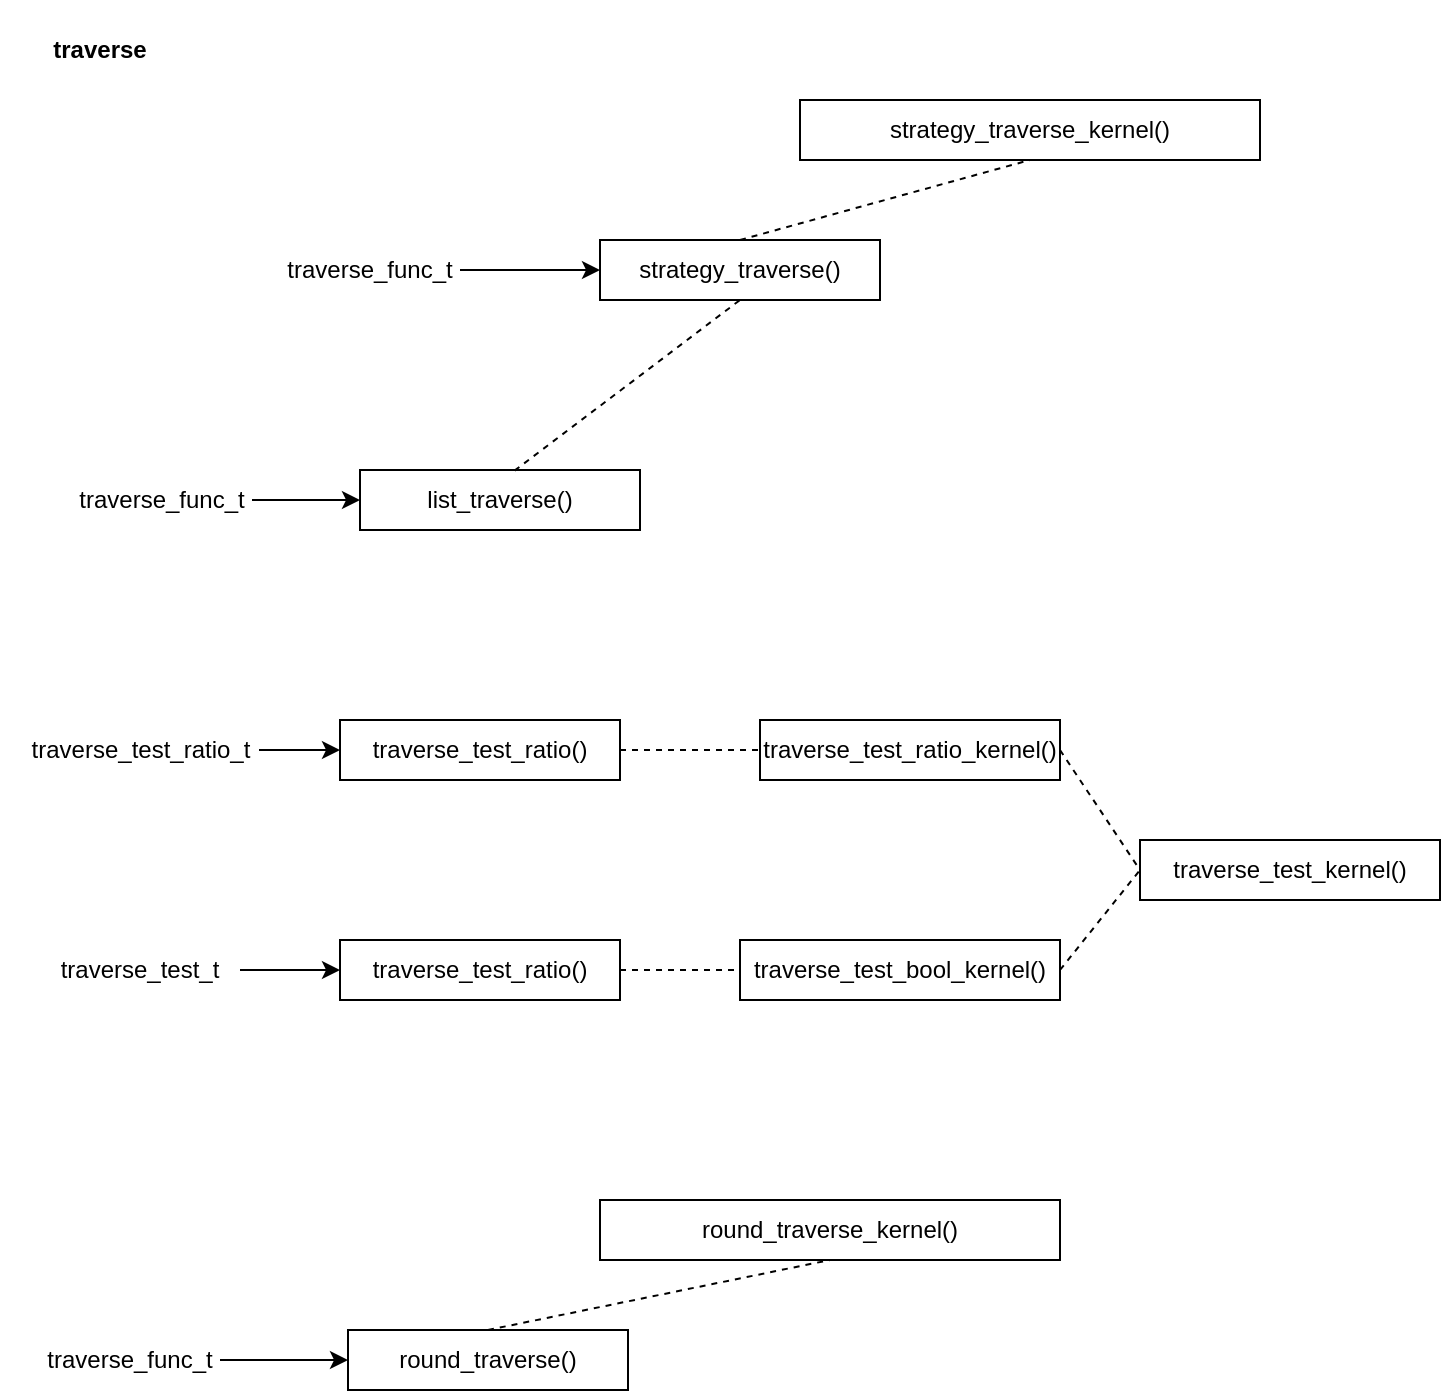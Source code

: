 <mxfile version="13.1.14" type="github" pages="5">
  <diagram id="VWjbHAvk82t74OLdqyVX" name="traverse">
    <mxGraphModel dx="1422" dy="806" grid="1" gridSize="10" guides="1" tooltips="1" connect="1" arrows="1" fold="1" page="1" pageScale="1" pageWidth="827" pageHeight="1169" math="0" shadow="0">
      <root>
        <mxCell id="0" />
        <mxCell id="1" parent="0" />
        <mxCell id="FS7d5kPWWU2juKKya9Ju-1" value="&lt;b&gt;traverse&lt;/b&gt;" style="text;html=1;strokeColor=none;fillColor=none;align=center;verticalAlign=middle;whiteSpace=wrap;rounded=0;" parent="1" vertex="1">
          <mxGeometry x="20" y="20" width="100" height="50" as="geometry" />
        </mxCell>
        <mxCell id="FS7d5kPWWU2juKKya9Ju-12" value="traverse_func_t" style="text;html=1;strokeColor=none;fillColor=none;align=center;verticalAlign=middle;whiteSpace=wrap;rounded=0;" parent="1" vertex="1">
          <mxGeometry x="160" y="145" width="90" height="20" as="geometry" />
        </mxCell>
        <mxCell id="FS7d5kPWWU2juKKya9Ju-15" value="strategy_traverse_kernel()" style="rounded=0;whiteSpace=wrap;html=1;" parent="1" vertex="1">
          <mxGeometry x="420" y="70" width="230" height="30" as="geometry" />
        </mxCell>
        <mxCell id="FS7d5kPWWU2juKKya9Ju-16" value="strategy_traverse()" style="rounded=0;whiteSpace=wrap;html=1;" parent="1" vertex="1">
          <mxGeometry x="320" y="140" width="140" height="30" as="geometry" />
        </mxCell>
        <mxCell id="FS7d5kPWWU2juKKya9Ju-17" value="list_traverse()" style="rounded=0;whiteSpace=wrap;html=1;" parent="1" vertex="1">
          <mxGeometry x="200" y="255" width="140" height="30" as="geometry" />
        </mxCell>
        <mxCell id="FS7d5kPWWU2juKKya9Ju-19" value="" style="endArrow=classic;html=1;exitX=1;exitY=0.5;exitDx=0;exitDy=0;entryX=0;entryY=0.5;entryDx=0;entryDy=0;" parent="1" source="FS7d5kPWWU2juKKya9Ju-12" target="FS7d5kPWWU2juKKya9Ju-16" edge="1">
          <mxGeometry width="50" height="50" relative="1" as="geometry">
            <mxPoint x="-34" y="210" as="sourcePoint" />
            <mxPoint x="16" y="160" as="targetPoint" />
          </mxGeometry>
        </mxCell>
        <mxCell id="FS7d5kPWWU2juKKya9Ju-20" value="traverse_func_t" style="text;html=1;strokeColor=none;fillColor=none;align=center;verticalAlign=middle;whiteSpace=wrap;rounded=0;" parent="1" vertex="1">
          <mxGeometry x="56" y="260" width="90" height="20" as="geometry" />
        </mxCell>
        <mxCell id="FS7d5kPWWU2juKKya9Ju-21" value="" style="endArrow=classic;html=1;exitX=1;exitY=0.5;exitDx=0;exitDy=0;entryX=0;entryY=0.5;entryDx=0;entryDy=0;" parent="1" source="FS7d5kPWWU2juKKya9Ju-20" target="FS7d5kPWWU2juKKya9Ju-17" edge="1">
          <mxGeometry width="50" height="50" relative="1" as="geometry">
            <mxPoint x="186" y="130" as="sourcePoint" />
            <mxPoint x="236" y="80" as="targetPoint" />
          </mxGeometry>
        </mxCell>
        <mxCell id="FS7d5kPWWU2juKKya9Ju-22" value="round_traverse_kernel()" style="rounded=0;whiteSpace=wrap;html=1;" parent="1" vertex="1">
          <mxGeometry x="320" y="620" width="230" height="30" as="geometry" />
        </mxCell>
        <mxCell id="FS7d5kPWWU2juKKya9Ju-23" value="round_traverse()" style="rounded=0;whiteSpace=wrap;html=1;" parent="1" vertex="1">
          <mxGeometry x="194" y="685" width="140" height="30" as="geometry" />
        </mxCell>
        <mxCell id="FS7d5kPWWU2juKKya9Ju-26" value="traverse_func_t" style="text;html=1;strokeColor=none;fillColor=none;align=center;verticalAlign=middle;whiteSpace=wrap;rounded=0;" parent="1" vertex="1">
          <mxGeometry x="40" y="690" width="90" height="20" as="geometry" />
        </mxCell>
        <mxCell id="FS7d5kPWWU2juKKya9Ju-27" value="" style="endArrow=classic;html=1;exitX=1;exitY=0.5;exitDx=0;exitDy=0;entryX=0;entryY=0.5;entryDx=0;entryDy=0;" parent="1" source="FS7d5kPWWU2juKKya9Ju-26" target="FS7d5kPWWU2juKKya9Ju-23" edge="1">
          <mxGeometry width="50" height="50" relative="1" as="geometry">
            <mxPoint x="90" y="745" as="sourcePoint" />
            <mxPoint x="140" y="695" as="targetPoint" />
          </mxGeometry>
        </mxCell>
        <mxCell id="FS7d5kPWWU2juKKya9Ju-30" value="traverse_test_kernel()" style="rounded=0;whiteSpace=wrap;html=1;" parent="1" vertex="1">
          <mxGeometry x="590" y="440" width="150" height="30" as="geometry" />
        </mxCell>
        <mxCell id="FS7d5kPWWU2juKKya9Ju-31" value="traverse_test_ratio_kernel()" style="rounded=0;whiteSpace=wrap;html=1;" parent="1" vertex="1">
          <mxGeometry x="400" y="380" width="150" height="30" as="geometry" />
        </mxCell>
        <mxCell id="FS7d5kPWWU2juKKya9Ju-32" value="traverse_test_bool_kernel()" style="rounded=0;whiteSpace=wrap;html=1;" parent="1" vertex="1">
          <mxGeometry x="390" y="490" width="160" height="30" as="geometry" />
        </mxCell>
        <mxCell id="Zo7FFSdm4HVWrEs2qOny-2" value="" style="endArrow=none;dashed=1;html=1;exitX=0.552;exitY=0.01;exitDx=0;exitDy=0;exitPerimeter=0;entryX=0.5;entryY=1;entryDx=0;entryDy=0;" parent="1" source="FS7d5kPWWU2juKKya9Ju-17" target="FS7d5kPWWU2juKKya9Ju-16" edge="1">
          <mxGeometry width="50" height="50" relative="1" as="geometry">
            <mxPoint x="330" y="250" as="sourcePoint" />
            <mxPoint x="380" y="200" as="targetPoint" />
          </mxGeometry>
        </mxCell>
        <mxCell id="Zo7FFSdm4HVWrEs2qOny-3" value="" style="endArrow=none;dashed=1;html=1;exitX=0.5;exitY=0;exitDx=0;exitDy=0;entryX=0.5;entryY=1;entryDx=0;entryDy=0;" parent="1" source="FS7d5kPWWU2juKKya9Ju-16" target="FS7d5kPWWU2juKKya9Ju-15" edge="1">
          <mxGeometry width="50" height="50" relative="1" as="geometry">
            <mxPoint x="390" y="90" as="sourcePoint" />
            <mxPoint x="440" y="40" as="targetPoint" />
          </mxGeometry>
        </mxCell>
        <mxCell id="Zo7FFSdm4HVWrEs2qOny-4" value="" style="endArrow=none;dashed=1;html=1;exitX=0.5;exitY=0;exitDx=0;exitDy=0;entryX=0.5;entryY=1;entryDx=0;entryDy=0;" parent="1" source="FS7d5kPWWU2juKKya9Ju-23" target="FS7d5kPWWU2juKKya9Ju-22" edge="1">
          <mxGeometry width="50" height="50" relative="1" as="geometry">
            <mxPoint x="60" y="575" as="sourcePoint" />
            <mxPoint x="110" y="525" as="targetPoint" />
          </mxGeometry>
        </mxCell>
        <mxCell id="Zo7FFSdm4HVWrEs2qOny-5" value="" style="endArrow=none;dashed=1;html=1;exitX=1;exitY=0.5;exitDx=0;exitDy=0;entryX=0;entryY=0.5;entryDx=0;entryDy=0;" parent="1" source="FS7d5kPWWU2juKKya9Ju-31" target="FS7d5kPWWU2juKKya9Ju-30" edge="1">
          <mxGeometry width="50" height="50" relative="1" as="geometry">
            <mxPoint x="590" y="430" as="sourcePoint" />
            <mxPoint x="640" y="380" as="targetPoint" />
          </mxGeometry>
        </mxCell>
        <mxCell id="Zo7FFSdm4HVWrEs2qOny-6" value="" style="endArrow=none;dashed=1;html=1;exitX=1;exitY=0.5;exitDx=0;exitDy=0;entryX=0;entryY=0.5;entryDx=0;entryDy=0;" parent="1" source="FS7d5kPWWU2juKKya9Ju-32" target="FS7d5kPWWU2juKKya9Ju-30" edge="1">
          <mxGeometry width="50" height="50" relative="1" as="geometry">
            <mxPoint x="620" y="480" as="sourcePoint" />
            <mxPoint x="670" y="430" as="targetPoint" />
          </mxGeometry>
        </mxCell>
        <mxCell id="Zo7FFSdm4HVWrEs2qOny-7" value="traverse_test_ratio()" style="rounded=0;whiteSpace=wrap;html=1;" parent="1" vertex="1">
          <mxGeometry x="190" y="380" width="140" height="30" as="geometry" />
        </mxCell>
        <mxCell id="Zo7FFSdm4HVWrEs2qOny-8" value="" style="endArrow=none;dashed=1;html=1;exitX=1;exitY=0.5;exitDx=0;exitDy=0;entryX=0;entryY=0.5;entryDx=0;entryDy=0;strokeColor=#000000;shadow=0;" parent="1" source="Zo7FFSdm4HVWrEs2qOny-7" target="FS7d5kPWWU2juKKya9Ju-31" edge="1">
          <mxGeometry width="50" height="50" relative="1" as="geometry">
            <mxPoint x="270" y="420" as="sourcePoint" />
            <mxPoint x="320" y="370" as="targetPoint" />
          </mxGeometry>
        </mxCell>
        <mxCell id="Zo7FFSdm4HVWrEs2qOny-11" style="edgeStyle=orthogonalEdgeStyle;rounded=0;orthogonalLoop=1;jettySize=auto;html=1;entryX=0;entryY=0.5;entryDx=0;entryDy=0;shadow=0;strokeColor=#000000;" parent="1" source="Zo7FFSdm4HVWrEs2qOny-10" target="Zo7FFSdm4HVWrEs2qOny-7" edge="1">
          <mxGeometry relative="1" as="geometry" />
        </mxCell>
        <mxCell id="Zo7FFSdm4HVWrEs2qOny-10" value="traverse_test_ratio_t" style="text;html=1;strokeColor=none;fillColor=none;align=center;verticalAlign=middle;whiteSpace=wrap;rounded=0;" parent="1" vertex="1">
          <mxGeometry x="30.5" y="385" width="119" height="20" as="geometry" />
        </mxCell>
        <mxCell id="Zo7FFSdm4HVWrEs2qOny-12" value="traverse_test_ratio()" style="rounded=0;whiteSpace=wrap;html=1;" parent="1" vertex="1">
          <mxGeometry x="190" y="490" width="140" height="30" as="geometry" />
        </mxCell>
        <mxCell id="Zo7FFSdm4HVWrEs2qOny-13" value="" style="endArrow=none;dashed=1;html=1;shadow=0;strokeColor=#000000;exitX=1;exitY=0.5;exitDx=0;exitDy=0;entryX=0;entryY=0.5;entryDx=0;entryDy=0;" parent="1" source="Zo7FFSdm4HVWrEs2qOny-12" target="FS7d5kPWWU2juKKya9Ju-32" edge="1">
          <mxGeometry width="50" height="50" relative="1" as="geometry">
            <mxPoint x="590" y="440" as="sourcePoint" />
            <mxPoint x="640" y="390" as="targetPoint" />
          </mxGeometry>
        </mxCell>
        <mxCell id="Zo7FFSdm4HVWrEs2qOny-15" style="edgeStyle=orthogonalEdgeStyle;rounded=0;orthogonalLoop=1;jettySize=auto;html=1;entryX=0;entryY=0.5;entryDx=0;entryDy=0;shadow=0;strokeColor=#000000;" parent="1" source="Zo7FFSdm4HVWrEs2qOny-14" target="Zo7FFSdm4HVWrEs2qOny-12" edge="1">
          <mxGeometry relative="1" as="geometry" />
        </mxCell>
        <mxCell id="Zo7FFSdm4HVWrEs2qOny-14" value="traverse_test_t" style="text;html=1;strokeColor=none;fillColor=none;align=center;verticalAlign=middle;whiteSpace=wrap;rounded=0;" parent="1" vertex="1">
          <mxGeometry x="40" y="495" width="100" height="20" as="geometry" />
        </mxCell>
        <mxCell id="KklqSmc4hQ2V-FC92QJq-1" value="strategy_traverse_kernel()" style="rounded=0;whiteSpace=wrap;html=1;" parent="1" vertex="1">
          <mxGeometry x="420" y="70" width="230" height="30" as="geometry" />
        </mxCell>
        <mxCell id="KklqSmc4hQ2V-FC92QJq-2" value="traverse_test_kernel()" style="rounded=0;whiteSpace=wrap;html=1;" parent="1" vertex="1">
          <mxGeometry x="590" y="440" width="150" height="30" as="geometry" />
        </mxCell>
      </root>
    </mxGraphModel>
  </diagram>
  <diagram id="T-bNVxMkUz2WCmqJFzeI" name="search">
    
    <mxGraphModel dx="1422" dy="806" grid="1" gridSize="10" guides="1" tooltips="1" connect="1" arrows="1" fold="1" page="1" pageScale="1" pageWidth="827" pageHeight="1169" math="0" shadow="0">
      
      <root>
        
        <mxCell id="Tn1WGEwWElnVea5_7VDU-0" />
        
        <mxCell id="Tn1WGEwWElnVea5_7VDU-1" parent="Tn1WGEwWElnVea5_7VDU-0" />
        
        <mxCell id="8xxtN-OxpfmECVtC8IhC-0" value="split_random_set()" style="rounded=0;whiteSpace=wrap;html=1;" parent="Tn1WGEwWElnVea5_7VDU-1" vertex="1">
          
          <mxGeometry x="646" y="355" width="120" height="40" as="geometry" />
          
        </mxCell>
        
        <mxCell id="8xxtN-OxpfmECVtC8IhC-1" value="targeted_evict_random_pick()" style="rounded=0;whiteSpace=wrap;html=1;" parent="Tn1WGEwWElnVea5_7VDU-1" vertex="1">
          
          <mxGeometry x="416" y="395" width="186" height="40" as="geometry" />
          
        </mxCell>
        
        <mxCell id="8xxtN-OxpfmECVtC8IhC-2" value="targeted_trim_divide()" style="rounded=0;whiteSpace=wrap;html=1;" parent="Tn1WGEwWElnVea5_7VDU-1" vertex="1">
          
          <mxGeometry x="91.5" y="155" width="149" height="40" as="geometry" />
          
        </mxCell>
        
        <mxCell id="8xxtN-OxpfmECVtC8IhC-3" value="targeted_trim_divide_random()" style="rounded=0;whiteSpace=wrap;html=1;" parent="Tn1WGEwWElnVea5_7VDU-1" vertex="1">
          
          <mxGeometry x="80" y="285" width="186" height="40" as="geometry" />
          
        </mxCell>
        
        <mxCell id="8xxtN-OxpfmECVtC8IhC-4" value="targeted_trim_original()" style="rounded=0;whiteSpace=wrap;html=1;" parent="Tn1WGEwWElnVea5_7VDU-1" vertex="1">
          
          <mxGeometry x="346" y="210" width="149" height="40" as="geometry" />
          
        </mxCell>
        
        <mxCell id="8xxtN-OxpfmECVtC8IhC-6" value="" style="endArrow=none;dashed=1;html=1;exitX=1;exitY=0.5;exitDx=0;exitDy=0;entryX=0;entryY=0.5;entryDx=0;entryDy=0;" parent="Tn1WGEwWElnVea5_7VDU-1" source="8xxtN-OxpfmECVtC8IhC-1" target="8xxtN-OxpfmECVtC8IhC-0" edge="1">
          
          <mxGeometry width="50" height="50" relative="1" as="geometry">
            
            <mxPoint x="510" y="495" as="sourcePoint" />
            
            <mxPoint x="560" y="445" as="targetPoint" />
            
          </mxGeometry>
          
        </mxCell>
        
        <mxCell id="8xxtN-OxpfmECVtC8IhC-7" value="loop_gurad()" style="rounded=0;whiteSpace=wrap;html=1;fillColor=#f5f5f5;strokeColor=#666666;gradientColor=#b3b3b3;" parent="Tn1WGEwWElnVea5_7VDU-1" vertex="1">
          
          <mxGeometry x="435" y="100" width="120" height="40" as="geometry" />
          
        </mxCell>
        
        <mxCell id="8xxtN-OxpfmECVtC8IhC-10" value="" style="endArrow=none;dashed=1;html=1;exitX=1;exitY=0.5;exitDx=0;exitDy=0;entryX=0;entryY=0.5;entryDx=0;entryDy=0;" parent="Tn1WGEwWElnVea5_7VDU-1" source="8xxtN-OxpfmECVtC8IhC-2" target="8xxtN-OxpfmECVtC8IhC-4" edge="1">
          
          <mxGeometry width="50" height="50" relative="1" as="geometry">
            
            <mxPoint x="340" y="125" as="sourcePoint" />
            
            <mxPoint x="390" y="75" as="targetPoint" />
            
          </mxGeometry>
          
        </mxCell>
        
        <mxCell id="8xxtN-OxpfmECVtC8IhC-11" value="" style="endArrow=none;dashed=1;html=1;exitX=0.75;exitY=0;exitDx=0;exitDy=0;entryX=0.5;entryY=1;entryDx=0;entryDy=0;" parent="Tn1WGEwWElnVea5_7VDU-1" source="8xxtN-OxpfmECVtC8IhC-4" target="8xxtN-OxpfmECVtC8IhC-7" edge="1">
          
          <mxGeometry width="50" height="50" relative="1" as="geometry">
            
            <mxPoint x="255" y="140" as="sourcePoint" />
            
            <mxPoint x="305" y="90" as="targetPoint" />
            
          </mxGeometry>
          
        </mxCell>
        
        <mxCell id="8xxtN-OxpfmECVtC8IhC-12" value="" style="endArrow=none;dashed=1;html=1;exitX=0.75;exitY=0;exitDx=0;exitDy=0;entryX=-0.005;entryY=0.402;entryDx=0;entryDy=0;entryPerimeter=0;" parent="Tn1WGEwWElnVea5_7VDU-1" source="8xxtN-OxpfmECVtC8IhC-2" target="8xxtN-OxpfmECVtC8IhC-7" edge="1">
          
          <mxGeometry width="50" height="50" relative="1" as="geometry">
            
            <mxPoint x="340" y="125" as="sourcePoint" />
            
            <mxPoint x="390" y="75" as="targetPoint" />
            
          </mxGeometry>
          
        </mxCell>
        
        <mxCell id="8xxtN-OxpfmECVtC8IhC-13" value="" style="endArrow=none;dashed=1;html=1;entryX=0;entryY=0.5;entryDx=0;entryDy=0;" parent="Tn1WGEwWElnVea5_7VDU-1" source="8xxtN-OxpfmECVtC8IhC-3" target="8xxtN-OxpfmECVtC8IhC-7" edge="1">
          
          <mxGeometry width="50" height="50" relative="1" as="geometry">
            
            <mxPoint x="340" y="125" as="sourcePoint" />
            
            <mxPoint x="390" y="75" as="targetPoint" />
            
          </mxGeometry>
          
        </mxCell>
        
        <mxCell id="8xxtN-OxpfmECVtC8IhC-14" value="" style="endArrow=none;dashed=1;html=1;exitX=1;exitY=0.5;exitDx=0;exitDy=0;entryX=0;entryY=0.5;entryDx=0;entryDy=0;" parent="Tn1WGEwWElnVea5_7VDU-1" source="8xxtN-OxpfmECVtC8IhC-3" target="8xxtN-OxpfmECVtC8IhC-4" edge="1">
          
          <mxGeometry width="50" height="50" relative="1" as="geometry">
            
            <mxPoint x="340" y="125" as="sourcePoint" />
            
            <mxPoint x="390" y="75" as="targetPoint" />
            
          </mxGeometry>
          
        </mxCell>
        
        <mxCell id="8xxtN-OxpfmECVtC8IhC-15" value="Search&amp;nbsp;" style="text;html=1;align=center;verticalAlign=middle;resizable=0;points=[];autosize=1;fontStyle=1" parent="Tn1WGEwWElnVea5_7VDU-1" vertex="1">
          
          <mxGeometry x="40" y="30" width="60" height="20" as="geometry" />
          
        </mxCell>
        
        <mxCell id="Y90mWys2gMt4YXHNskYg-0" value="" style="endArrow=none;dashed=1;html=1;exitX=0;exitY=0.5;exitDx=0;exitDy=0;entryX=0.75;entryY=1;entryDx=0;entryDy=0;" parent="Tn1WGEwWElnVea5_7VDU-1" source="8xxtN-OxpfmECVtC8IhC-1" target="8xxtN-OxpfmECVtC8IhC-3" edge="1">
          
          <mxGeometry width="50" height="50" relative="1" as="geometry">
            
            <mxPoint x="470" y="125" as="sourcePoint" />
            
            <mxPoint x="520" y="75" as="targetPoint" />
            
          </mxGeometry>
          
        </mxCell>
        
        <mxCell id="Y90mWys2gMt4YXHNskYg-1" value="" style="endArrow=none;dashed=1;html=1;exitX=0.5;exitY=1;exitDx=0;exitDy=0;entryX=0.25;entryY=0;entryDx=0;entryDy=0;" parent="Tn1WGEwWElnVea5_7VDU-1" source="8xxtN-OxpfmECVtC8IhC-2" target="8xxtN-OxpfmECVtC8IhC-1" edge="1">
          
          <mxGeometry width="50" height="50" relative="1" as="geometry">
            
            <mxPoint x="470" y="265" as="sourcePoint" />
            
            <mxPoint x="520" y="215" as="targetPoint" />
            
          </mxGeometry>
          
        </mxCell>
        
        <mxCell id="Y90mWys2gMt4YXHNskYg-2" value="" style="endArrow=none;dashed=1;html=1;exitX=0.5;exitY=0;exitDx=0;exitDy=0;entryX=0.5;entryY=1;entryDx=0;entryDy=0;" parent="Tn1WGEwWElnVea5_7VDU-1" source="8xxtN-OxpfmECVtC8IhC-1" target="8xxtN-OxpfmECVtC8IhC-4" edge="1">
          
          <mxGeometry width="50" height="50" relative="1" as="geometry">
            
            <mxPoint x="406" y="315" as="sourcePoint" />
            
            <mxPoint x="456" y="265" as="targetPoint" />
            
          </mxGeometry>
          
        </mxCell>
        
      </root>
      
    </mxGraphModel>
    
  </diagram>
  <diagram id="4l7h5tREHzyghQnjfsb7" name="attack">
    <mxGraphModel dx="813" dy="461" grid="1" gridSize="10" guides="1" tooltips="1" connect="1" arrows="1" fold="1" page="1" pageScale="1" pageWidth="850" pageHeight="1100" math="0" shadow="0">
      <root>
        <mxCell id="3ZXVbtOlQP2Ta9_F8lid-0" />
        <mxCell id="3ZXVbtOlQP2Ta9_F8lid-1" parent="3ZXVbtOlQP2Ta9_F8lid-0" />
        <mxCell id="3ZXVbtOlQP2Ta9_F8lid-33" style="edgeStyle=orthogonalEdgeStyle;rounded=0;orthogonalLoop=1;jettySize=auto;html=1;entryX=0.5;entryY=0;entryDx=0;entryDy=0;" parent="3ZXVbtOlQP2Ta9_F8lid-1" source="3ZXVbtOlQP2Ta9_F8lid-30" target="3ZXVbtOlQP2Ta9_F8lid-32" edge="1">
          <mxGeometry relative="1" as="geometry" />
        </mxCell>
        <mxCell id="3ZXVbtOlQP2Ta9_F8lid-30" value="" style="rounded=0;whiteSpace=wrap;html=1;" parent="3ZXVbtOlQP2Ta9_F8lid-1" vertex="1">
          <mxGeometry x="290" y="457.5" width="290" height="55" as="geometry" />
        </mxCell>
        <mxCell id="3ZXVbtOlQP2Ta9_F8lid-5" value="test-eviction-tar-ran 代码流程" style="text;html=1;align=center;verticalAlign=middle;resizable=0;points=[];autosize=1;" parent="3ZXVbtOlQP2Ta9_F8lid-1" vertex="1">
          <mxGeometry x="10" y="20" width="170" height="20" as="geometry" />
        </mxCell>
        <mxCell id="3ZXVbtOlQP2Ta9_F8lid-19" style="edgeStyle=orthogonalEdgeStyle;rounded=0;orthogonalLoop=1;jettySize=auto;html=1;" parent="3ZXVbtOlQP2Ta9_F8lid-1" source="3ZXVbtOlQP2Ta9_F8lid-6" target="3ZXVbtOlQP2Ta9_F8lid-18" edge="1">
          <mxGeometry relative="1" as="geometry" />
        </mxCell>
        <mxCell id="3ZXVbtOlQP2Ta9_F8lid-6" value="parser params" style="rounded=0;whiteSpace=wrap;html=1;" parent="3ZXVbtOlQP2Ta9_F8lid-1" vertex="1">
          <mxGeometry x="90" y="165" width="120" height="30" as="geometry" />
        </mxCell>
        <mxCell id="3ZXVbtOlQP2Ta9_F8lid-9" value="cache-config" style="rounded=0;whiteSpace=wrap;html=1;" parent="3ZXVbtOlQP2Ta9_F8lid-1" vertex="1">
          <mxGeometry x="240" y="40" width="120" height="30" as="geometry" />
        </mxCell>
        <mxCell id="3ZXVbtOlQP2Ta9_F8lid-10" value="traverse-cfg" style="rounded=0;whiteSpace=wrap;html=1;" parent="3ZXVbtOlQP2Ta9_F8lid-1" vertex="1">
          <mxGeometry x="240" y="90" width="120" height="30" as="geometry" />
        </mxCell>
        <mxCell id="3ZXVbtOlQP2Ta9_F8lid-11" value="cache_level" style="rounded=0;whiteSpace=wrap;html=1;" parent="3ZXVbtOlQP2Ta9_F8lid-1" vertex="1">
          <mxGeometry x="240" y="140" width="120" height="30" as="geometry" />
        </mxCell>
        <mxCell id="3ZXVbtOlQP2Ta9_F8lid-12" value="candidate_size" style="rounded=0;whiteSpace=wrap;html=1;" parent="3ZXVbtOlQP2Ta9_F8lid-1" vertex="1">
          <mxGeometry x="240" y="190" width="120" height="30" as="geometry" />
        </mxCell>
        <mxCell id="3ZXVbtOlQP2Ta9_F8lid-14" value="splitN" style="rounded=0;whiteSpace=wrap;html=1;" parent="3ZXVbtOlQP2Ta9_F8lid-1" vertex="1">
          <mxGeometry x="240" y="240" width="120" height="30" as="geometry" />
        </mxCell>
        <mxCell id="3ZXVbtOlQP2Ta9_F8lid-15" value="testN" style="rounded=0;whiteSpace=wrap;html=1;" parent="3ZXVbtOlQP2Ta9_F8lid-1" vertex="1">
          <mxGeometry x="240" y="290" width="120" height="30" as="geometry" />
        </mxCell>
        <mxCell id="3ZXVbtOlQP2Ta9_F8lid-16" value="" style="shape=curlyBracket;whiteSpace=wrap;html=1;rounded=1;" parent="3ZXVbtOlQP2Ta9_F8lid-1" vertex="1">
          <mxGeometry x="210" y="40" width="20" height="280" as="geometry" />
        </mxCell>
        <mxCell id="3ZXVbtOlQP2Ta9_F8lid-23" style="edgeStyle=orthogonalEdgeStyle;rounded=0;orthogonalLoop=1;jettySize=auto;html=1;" parent="3ZXVbtOlQP2Ta9_F8lid-1" source="3ZXVbtOlQP2Ta9_F8lid-18" target="3ZXVbtOlQP2Ta9_F8lid-22" edge="1">
          <mxGeometry relative="1" as="geometry" />
        </mxCell>
        <mxCell id="3ZXVbtOlQP2Ta9_F8lid-18" value="cache_init()" style="rounded=0;whiteSpace=wrap;html=1;" parent="3ZXVbtOlQP2Ta9_F8lid-1" vertex="1">
          <mxGeometry x="90" y="370" width="120" height="30" as="geometry" />
        </mxCell>
        <mxCell id="3ZXVbtOlQP2Ta9_F8lid-20" value="循环测试的次数" style="text;html=1;align=center;verticalAlign=middle;resizable=0;points=[];autosize=1;" parent="3ZXVbtOlQP2Ta9_F8lid-1" vertex="1">
          <mxGeometry x="370" y="295" width="100" height="20" as="geometry" />
        </mxCell>
        <mxCell id="3ZXVbtOlQP2Ta9_F8lid-21" value="分组的数目" style="text;html=1;align=center;verticalAlign=middle;resizable=0;points=[];autosize=1;" parent="3ZXVbtOlQP2Ta9_F8lid-1" vertex="1">
          <mxGeometry x="380" y="245" width="80" height="20" as="geometry" />
        </mxCell>
        <mxCell id="3ZXVbtOlQP2Ta9_F8lid-41" style="edgeStyle=orthogonalEdgeStyle;rounded=0;orthogonalLoop=1;jettySize=auto;html=1;" parent="3ZXVbtOlQP2Ta9_F8lid-1" source="3ZXVbtOlQP2Ta9_F8lid-22" target="3ZXVbtOlQP2Ta9_F8lid-40" edge="1">
          <mxGeometry relative="1" as="geometry" />
        </mxCell>
        <mxCell id="3ZXVbtOlQP2Ta9_F8lid-22" value="loop_test" style="rounded=0;whiteSpace=wrap;html=1;" parent="3ZXVbtOlQP2Ta9_F8lid-1" vertex="1">
          <mxGeometry x="90" y="580" width="120" height="30" as="geometry" />
        </mxCell>
        <mxCell id="3ZXVbtOlQP2Ta9_F8lid-31" style="edgeStyle=orthogonalEdgeStyle;rounded=0;orthogonalLoop=1;jettySize=auto;html=1;entryX=0.5;entryY=0;entryDx=0;entryDy=0;" parent="3ZXVbtOlQP2Ta9_F8lid-1" source="3ZXVbtOlQP2Ta9_F8lid-24" target="3ZXVbtOlQP2Ta9_F8lid-30" edge="1">
          <mxGeometry relative="1" as="geometry" />
        </mxCell>
        <mxCell id="3ZXVbtOlQP2Ta9_F8lid-24" value="target" style="rounded=0;whiteSpace=wrap;html=1;" parent="3ZXVbtOlQP2Ta9_F8lid-1" vertex="1">
          <mxGeometry x="375" y="380" width="120" height="30" as="geometry" />
        </mxCell>
        <mxCell id="3ZXVbtOlQP2Ta9_F8lid-25" value="candidate.clear()" style="rounded=0;whiteSpace=wrap;html=1;" parent="3ZXVbtOlQP2Ta9_F8lid-1" vertex="1">
          <mxGeometry x="300" y="470" width="120" height="30" as="geometry" />
        </mxCell>
        <mxCell id="3ZXVbtOlQP2Ta9_F8lid-26" value="reporter.clear()" style="rounded=0;whiteSpace=wrap;html=1;" parent="3ZXVbtOlQP2Ta9_F8lid-1" vertex="1">
          <mxGeometry x="450" y="470" width="120" height="30" as="geometry" />
        </mxCell>
        <mxCell id="3ZXVbtOlQP2Ta9_F8lid-36" style="edgeStyle=orthogonalEdgeStyle;rounded=0;orthogonalLoop=1;jettySize=auto;html=1;entryX=0.5;entryY=0;entryDx=0;entryDy=0;" parent="3ZXVbtOlQP2Ta9_F8lid-1" source="3ZXVbtOlQP2Ta9_F8lid-32" target="3ZXVbtOlQP2Ta9_F8lid-34" edge="1">
          <mxGeometry relative="1" as="geometry" />
        </mxCell>
        <mxCell id="3ZXVbtOlQP2Ta9_F8lid-32" value="set_hit_check_func()" style="rounded=0;whiteSpace=wrap;html=1;" parent="3ZXVbtOlQP2Ta9_F8lid-1" vertex="1">
          <mxGeometry x="375" y="560" width="120" height="30" as="geometry" />
        </mxCell>
        <mxCell id="3ZXVbtOlQP2Ta9_F8lid-37" style="edgeStyle=orthogonalEdgeStyle;rounded=0;orthogonalLoop=1;jettySize=auto;html=1;entryX=0.5;entryY=0;entryDx=0;entryDy=0;" parent="3ZXVbtOlQP2Ta9_F8lid-1" source="3ZXVbtOlQP2Ta9_F8lid-34" target="3ZXVbtOlQP2Ta9_F8lid-35" edge="1">
          <mxGeometry relative="1" as="geometry" />
        </mxCell>
        <mxCell id="3ZXVbtOlQP2Ta9_F8lid-34" value="obtain_targeted_evict_set()" style="rounded=0;whiteSpace=wrap;html=1;" parent="3ZXVbtOlQP2Ta9_F8lid-1" vertex="1">
          <mxGeometry x="352.5" y="640" width="165" height="30" as="geometry" />
        </mxCell>
        <mxCell id="3ZXVbtOlQP2Ta9_F8lid-35" value="targeted_trim_divide_random()" style="rounded=0;whiteSpace=wrap;html=1;" parent="3ZXVbtOlQP2Ta9_F8lid-1" vertex="1">
          <mxGeometry x="346.25" y="710" width="177.5" height="30" as="geometry" />
        </mxCell>
        <mxCell id="3ZXVbtOlQP2Ta9_F8lid-39" value="" style="curved=1;endArrow=classic;html=1;exitX=0.75;exitY=1;exitDx=0;exitDy=0;entryX=0.793;entryY=0.018;entryDx=0;entryDy=0;entryPerimeter=0;" parent="3ZXVbtOlQP2Ta9_F8lid-1" source="3ZXVbtOlQP2Ta9_F8lid-22" target="3ZXVbtOlQP2Ta9_F8lid-22" edge="1">
          <mxGeometry width="50" height="50" relative="1" as="geometry">
            <mxPoint x="240" y="630" as="sourcePoint" />
            <mxPoint x="290" y="580" as="targetPoint" />
            <Array as="points">
              <mxPoint x="230" y="620" />
              <mxPoint x="240" y="620" />
              <mxPoint x="250" y="610" />
              <mxPoint x="260" y="600" />
              <mxPoint x="260" y="580" />
              <mxPoint x="240" y="560" />
            </Array>
          </mxGeometry>
        </mxCell>
        <mxCell id="3ZXVbtOlQP2Ta9_F8lid-40" value="output_statistic" style="rounded=0;whiteSpace=wrap;html=1;" parent="3ZXVbtOlQP2Ta9_F8lid-1" vertex="1">
          <mxGeometry x="90" y="710" width="120" height="30" as="geometry" />
        </mxCell>
        <mxCell id="3ZXVbtOlQP2Ta9_F8lid-42" value="创建 candidate&lt;br&gt;/create.hpp" style="text;html=1;align=center;verticalAlign=middle;resizable=0;points=[];autosize=1;" parent="3ZXVbtOlQP2Ta9_F8lid-1" vertex="1">
          <mxGeometry x="570" y="640" width="90" height="30" as="geometry" />
        </mxCell>
        <mxCell id="MoqT_helc6JrqklYfZH2-0" value="搜寻冲突&lt;br&gt;/search.hpp" style="text;html=1;align=center;verticalAlign=middle;resizable=0;points=[];autosize=1;" parent="3ZXVbtOlQP2Ta9_F8lid-1" vertex="1">
          <mxGeometry x="570" y="710" width="80" height="30" as="geometry" />
        </mxCell>
        <mxCell id="MoqT_helc6JrqklYfZH2-1" value="" style="endArrow=none;dashed=1;html=1;exitX=1;exitY=0.5;exitDx=0;exitDy=0;entryX=0.006;entryY=0.481;entryDx=0;entryDy=0;entryPerimeter=0;" parent="3ZXVbtOlQP2Ta9_F8lid-1" source="3ZXVbtOlQP2Ta9_F8lid-34" target="3ZXVbtOlQP2Ta9_F8lid-42" edge="1">
          <mxGeometry width="50" height="50" relative="1" as="geometry">
            <mxPoint x="470" y="680" as="sourcePoint" />
            <mxPoint x="520" y="630" as="targetPoint" />
          </mxGeometry>
        </mxCell>
        <mxCell id="MoqT_helc6JrqklYfZH2-2" value="" style="endArrow=none;dashed=1;html=1;exitX=1;exitY=0.5;exitDx=0;exitDy=0;" parent="3ZXVbtOlQP2Ta9_F8lid-1" source="3ZXVbtOlQP2Ta9_F8lid-35" target="MoqT_helc6JrqklYfZH2-0" edge="1">
          <mxGeometry width="50" height="50" relative="1" as="geometry">
            <mxPoint x="470" y="680" as="sourcePoint" />
            <mxPoint x="520" y="630" as="targetPoint" />
          </mxGeometry>
        </mxCell>
        <mxCell id="_vIYs_e9v0GE2tYDn9wj-1" value="" style="endArrow=none;dashed=1;html=1;exitX=0.75;exitY=0;exitDx=0;exitDy=0;entryX=0;entryY=0.5;entryDx=0;entryDy=0;" parent="3ZXVbtOlQP2Ta9_F8lid-1" source="3ZXVbtOlQP2Ta9_F8lid-34" target="_vIYs_e9v0GE2tYDn9wj-2" edge="1">
          <mxGeometry width="50" height="50" relative="1" as="geometry">
            <mxPoint x="580" y="490" as="sourcePoint" />
            <mxPoint x="990" y="280" as="targetPoint" />
          </mxGeometry>
        </mxCell>
        <mxCell id="_vIYs_e9v0GE2tYDn9wj-6" style="edgeStyle=orthogonalEdgeStyle;rounded=0;orthogonalLoop=1;jettySize=auto;html=1;exitX=0.25;exitY=1;exitDx=0;exitDy=0;" parent="3ZXVbtOlQP2Ta9_F8lid-1" source="_vIYs_e9v0GE2tYDn9wj-2" target="_vIYs_e9v0GE2tYDn9wj-3" edge="1">
          <mxGeometry relative="1" as="geometry" />
        </mxCell>
        <mxCell id="_vIYs_e9v0GE2tYDn9wj-2" value="bool obtain_targeted_evict_set(candidate_size,candidate,entry,target,traverse,1000)" style="rounded=0;whiteSpace=wrap;html=1;" parent="3ZXVbtOlQP2Ta9_F8lid-1" vertex="1">
          <mxGeometry x="890" y="195" width="480" height="30" as="geometry" />
        </mxCell>
        <mxCell id="_vIYs_e9v0GE2tYDn9wj-7" style="edgeStyle=orthogonalEdgeStyle;rounded=0;orthogonalLoop=1;jettySize=auto;html=1;" parent="3ZXVbtOlQP2Ta9_F8lid-1" source="_vIYs_e9v0GE2tYDn9wj-3" target="_vIYs_e9v0GE2tYDn9wj-4" edge="1">
          <mxGeometry relative="1" as="geometry" />
        </mxCell>
        <mxCell id="_vIYs_e9v0GE2tYDn9wj-3" value="candidate.clear()" style="rounded=0;whiteSpace=wrap;html=1;" parent="3ZXVbtOlQP2Ta9_F8lid-1" vertex="1">
          <mxGeometry x="950" y="280" width="120" height="35" as="geometry" />
        </mxCell>
        <mxCell id="_vIYs_e9v0GE2tYDn9wj-29" style="edgeStyle=orthogonalEdgeStyle;rounded=0;orthogonalLoop=1;jettySize=auto;html=1;entryX=0.5;entryY=0;entryDx=0;entryDy=0;" parent="3ZXVbtOlQP2Ta9_F8lid-1" source="_vIYs_e9v0GE2tYDn9wj-4" target="_vIYs_e9v0GE2tYDn9wj-28" edge="1">
          <mxGeometry relative="1" as="geometry" />
        </mxCell>
        <mxCell id="_vIYs_e9v0GE2tYDn9wj-4" value="get_random_list()" style="rounded=0;whiteSpace=wrap;html=1;" parent="3ZXVbtOlQP2Ta9_F8lid-1" vertex="1">
          <mxGeometry x="950" y="367.5" width="120" height="35" as="geometry" />
        </mxCell>
        <mxCell id="_vIYs_e9v0GE2tYDn9wj-5" style="edgeStyle=orthogonalEdgeStyle;rounded=0;orthogonalLoop=1;jettySize=auto;html=1;exitX=0.5;exitY=1;exitDx=0;exitDy=0;" parent="3ZXVbtOlQP2Ta9_F8lid-1" source="_vIYs_e9v0GE2tYDn9wj-4" target="_vIYs_e9v0GE2tYDn9wj-4" edge="1">
          <mxGeometry relative="1" as="geometry" />
        </mxCell>
        <mxCell id="_vIYs_e9v0GE2tYDn9wj-8" value="" style="shape=curlyBracket;whiteSpace=wrap;html=1;rounded=1;rotation=-181;" parent="3ZXVbtOlQP2Ta9_F8lid-1" vertex="1">
          <mxGeometry x="1080" y="280" width="20" height="120" as="geometry" />
        </mxCell>
        <mxCell id="_vIYs_e9v0GE2tYDn9wj-27" value="" style="group" parent="3ZXVbtOlQP2Ta9_F8lid-1" vertex="1" connectable="0">
          <mxGeometry x="1120" y="320" width="200" height="20" as="geometry" />
        </mxCell>
        <mxCell id="_vIYs_e9v0GE2tYDn9wj-9" value="candidate" style="text;html=1;align=center;verticalAlign=middle;resizable=0;points=[];autosize=1;" parent="_vIYs_e9v0GE2tYDn9wj-27" vertex="1">
          <mxGeometry width="70" height="20" as="geometry" />
        </mxCell>
        <mxCell id="_vIYs_e9v0GE2tYDn9wj-10" value="" style="rounded=0;whiteSpace=wrap;html=1;" parent="_vIYs_e9v0GE2tYDn9wj-27" vertex="1">
          <mxGeometry x="90" width="20" height="20" as="geometry" />
        </mxCell>
        <mxCell id="_vIYs_e9v0GE2tYDn9wj-18" style="edgeStyle=orthogonalEdgeStyle;rounded=0;orthogonalLoop=1;jettySize=auto;html=1;entryX=0;entryY=0.5;entryDx=0;entryDy=0;" parent="_vIYs_e9v0GE2tYDn9wj-27" source="_vIYs_e9v0GE2tYDn9wj-9" target="_vIYs_e9v0GE2tYDn9wj-10" edge="1">
          <mxGeometry relative="1" as="geometry" />
        </mxCell>
        <mxCell id="_vIYs_e9v0GE2tYDn9wj-14" style="edgeStyle=orthogonalEdgeStyle;rounded=0;orthogonalLoop=1;jettySize=auto;html=1;exitX=0;exitY=0.75;exitDx=0;exitDy=0;entryX=1;entryY=0.75;entryDx=0;entryDy=0;" parent="_vIYs_e9v0GE2tYDn9wj-27" source="_vIYs_e9v0GE2tYDn9wj-11" target="_vIYs_e9v0GE2tYDn9wj-10" edge="1">
          <mxGeometry relative="1" as="geometry" />
        </mxCell>
        <mxCell id="_vIYs_e9v0GE2tYDn9wj-11" value="" style="rounded=0;whiteSpace=wrap;html=1;" parent="_vIYs_e9v0GE2tYDn9wj-27" vertex="1">
          <mxGeometry x="135" width="20" height="20" as="geometry" />
        </mxCell>
        <mxCell id="_vIYs_e9v0GE2tYDn9wj-13" style="edgeStyle=orthogonalEdgeStyle;rounded=0;orthogonalLoop=1;jettySize=auto;html=1;exitX=1;exitY=0.25;exitDx=0;exitDy=0;entryX=0;entryY=0.25;entryDx=0;entryDy=0;" parent="_vIYs_e9v0GE2tYDn9wj-27" source="_vIYs_e9v0GE2tYDn9wj-10" target="_vIYs_e9v0GE2tYDn9wj-11" edge="1">
          <mxGeometry relative="1" as="geometry" />
        </mxCell>
        <mxCell id="_vIYs_e9v0GE2tYDn9wj-16" style="edgeStyle=orthogonalEdgeStyle;rounded=0;orthogonalLoop=1;jettySize=auto;html=1;exitX=0;exitY=0.75;exitDx=0;exitDy=0;entryX=1;entryY=0.75;entryDx=0;entryDy=0;" parent="_vIYs_e9v0GE2tYDn9wj-27" source="_vIYs_e9v0GE2tYDn9wj-12" target="_vIYs_e9v0GE2tYDn9wj-11" edge="1">
          <mxGeometry relative="1" as="geometry" />
        </mxCell>
        <mxCell id="_vIYs_e9v0GE2tYDn9wj-12" value="" style="rounded=0;whiteSpace=wrap;html=1;" parent="_vIYs_e9v0GE2tYDn9wj-27" vertex="1">
          <mxGeometry x="180" width="20" height="20" as="geometry" />
        </mxCell>
        <mxCell id="_vIYs_e9v0GE2tYDn9wj-15" style="edgeStyle=orthogonalEdgeStyle;rounded=0;orthogonalLoop=1;jettySize=auto;html=1;exitX=1;exitY=0.25;exitDx=0;exitDy=0;entryX=0;entryY=0.25;entryDx=0;entryDy=0;" parent="_vIYs_e9v0GE2tYDn9wj-27" source="_vIYs_e9v0GE2tYDn9wj-11" target="_vIYs_e9v0GE2tYDn9wj-12" edge="1">
          <mxGeometry relative="1" as="geometry" />
        </mxCell>
        <mxCell id="_vIYs_e9v0GE2tYDn9wj-32" style="edgeStyle=orthogonalEdgeStyle;rounded=0;orthogonalLoop=1;jettySize=auto;html=1;exitX=0.5;exitY=1;exitDx=0;exitDy=0;" parent="3ZXVbtOlQP2Ta9_F8lid-1" source="_vIYs_e9v0GE2tYDn9wj-28" edge="1">
          <mxGeometry relative="1" as="geometry">
            <mxPoint x="1010.143" y="250" as="targetPoint" />
            <Array as="points">
              <mxPoint x="1010" y="503" />
              <mxPoint x="920" y="503" />
              <mxPoint x="920" y="250" />
            </Array>
          </mxGeometry>
        </mxCell>
        <mxCell id="_vIYs_e9v0GE2tYDn9wj-28" value="traverse()" style="rounded=0;whiteSpace=wrap;html=1;" parent="3ZXVbtOlQP2Ta9_F8lid-1" vertex="1">
          <mxGeometry x="950" y="450" width="120" height="33" as="geometry" />
        </mxCell>
        <mxCell id="_vIYs_e9v0GE2tYDn9wj-34" value="traverse_test_bool_kernel()" style="rounded=0;whiteSpace=wrap;html=1;" parent="3ZXVbtOlQP2Ta9_F8lid-1" vertex="1">
          <mxGeometry x="965" y="570" width="190" height="30" as="geometry" />
        </mxCell>
        <mxCell id="_vIYs_e9v0GE2tYDn9wj-35" value="traverse_test_kernel()" style="rounded=0;whiteSpace=wrap;html=1;" parent="3ZXVbtOlQP2Ta9_F8lid-1" vertex="1">
          <mxGeometry x="1025" y="660" width="190" height="30" as="geometry" />
        </mxCell>
        <mxCell id="_vIYs_e9v0GE2tYDn9wj-36" value="" style="endArrow=none;dashed=1;html=1;exitX=0.5;exitY=1;exitDx=0;exitDy=0;" parent="3ZXVbtOlQP2Ta9_F8lid-1" source="_vIYs_e9v0GE2tYDn9wj-34" target="_vIYs_e9v0GE2tYDn9wj-35" edge="1">
          <mxGeometry width="50" height="50" relative="1" as="geometry">
            <mxPoint x="1095" y="550" as="sourcePoint" />
            <mxPoint x="1145" y="500" as="targetPoint" />
          </mxGeometry>
        </mxCell>
        <mxCell id="_vIYs_e9v0GE2tYDn9wj-37" value="&amp;gt; threshold ?" style="text;html=1;align=center;verticalAlign=middle;resizable=0;points=[];autosize=1;" parent="3ZXVbtOlQP2Ta9_F8lid-1" vertex="1">
          <mxGeometry x="1095" y="620" width="90" height="20" as="geometry" />
        </mxCell>
        <mxCell id="_vIYs_e9v0GE2tYDn9wj-38" value="traverse(cache,evset)" style="rounded=0;whiteSpace=wrap;html=1;" parent="3ZXVbtOlQP2Ta9_F8lid-1" vertex="1">
          <mxGeometry x="1085" y="750" width="190" height="30" as="geometry" />
        </mxCell>
        <mxCell id="_vIYs_e9v0GE2tYDn9wj-39" value="" style="endArrow=none;dashed=1;html=1;exitX=0.5;exitY=0;exitDx=0;exitDy=0;entryX=0.5;entryY=1;entryDx=0;entryDy=0;" parent="3ZXVbtOlQP2Ta9_F8lid-1" source="_vIYs_e9v0GE2tYDn9wj-38" target="_vIYs_e9v0GE2tYDn9wj-35" edge="1">
          <mxGeometry width="50" height="50" relative="1" as="geometry">
            <mxPoint x="1095" y="730" as="sourcePoint" />
            <mxPoint x="1145" y="680" as="targetPoint" />
          </mxGeometry>
        </mxCell>
        <mxCell id="W8wtVg2qo7BtXot3CVFT-0" value="" style="endArrow=classic;html=1;exitX=0.75;exitY=1;exitDx=0;exitDy=0;entryX=0.5;entryY=0;entryDx=0;entryDy=0;" parent="3ZXVbtOlQP2Ta9_F8lid-1" source="_vIYs_e9v0GE2tYDn9wj-28" target="_vIYs_e9v0GE2tYDn9wj-34" edge="1">
          <mxGeometry width="50" height="50" relative="1" as="geometry">
            <mxPoint x="1060" y="590" as="sourcePoint" />
            <mxPoint x="1110" y="540" as="targetPoint" />
            <Array as="points">
              <mxPoint x="1090" y="530" />
            </Array>
          </mxGeometry>
        </mxCell>
        <mxCell id="W8wtVg2qo7BtXot3CVFT-1" value="之前 config 部分指向的 traverse()" style="text;html=1;align=center;verticalAlign=middle;resizable=0;points=[];autosize=1;" parent="3ZXVbtOlQP2Ta9_F8lid-1" vertex="1">
          <mxGeometry x="1100" y="512.5" width="190" height="20" as="geometry" />
        </mxCell>
        <mxCell id="W8wtVg2qo7BtXot3CVFT-2" value="cache-&amp;gt;read(target)" style="rounded=0;whiteSpace=wrap;html=1;" parent="3ZXVbtOlQP2Ta9_F8lid-1" vertex="1">
          <mxGeometry x="850" y="750" width="190" height="30" as="geometry" />
        </mxCell>
        <mxCell id="W8wtVg2qo7BtXot3CVFT-4" value="" style="endArrow=classic;html=1;exitX=0.25;exitY=1;exitDx=0;exitDy=0;entryX=0.75;entryY=0;entryDx=0;entryDy=0;" parent="3ZXVbtOlQP2Ta9_F8lid-1" source="_vIYs_e9v0GE2tYDn9wj-35" target="W8wtVg2qo7BtXot3CVFT-2" edge="1">
          <mxGeometry width="50" height="50" relative="1" as="geometry">
            <mxPoint x="1060" y="630" as="sourcePoint" />
            <mxPoint x="1110" y="580" as="targetPoint" />
          </mxGeometry>
        </mxCell>
        <mxCell id="W8wtVg2qo7BtXot3CVFT-5" value="" style="endArrow=none;dashed=1;html=1;entryX=0.25;entryY=1;entryDx=0;entryDy=0;exitX=0.25;exitY=0;exitDx=0;exitDy=0;" parent="3ZXVbtOlQP2Ta9_F8lid-1" source="W8wtVg2qo7BtXot3CVFT-6" target="W8wtVg2qo7BtXot3CVFT-2" edge="1">
          <mxGeometry width="50" height="50" relative="1" as="geometry">
            <mxPoint x="898" y="830" as="sourcePoint" />
            <mxPoint x="1110" y="720" as="targetPoint" />
          </mxGeometry>
        </mxCell>
        <mxCell id="W8wtVg2qo7BtXot3CVFT-6" value="reporter.cache_access()" style="rounded=0;whiteSpace=wrap;html=1;" parent="3ZXVbtOlQP2Ta9_F8lid-1" vertex="1">
          <mxGeometry x="895" y="850" width="190" height="30" as="geometry" />
        </mxCell>
        <mxCell id="W8wtVg2qo7BtXot3CVFT-7" value="一会儿在代码中加上一个统计数量，输出重复的次数" style="text;html=1;align=center;verticalAlign=middle;resizable=0;points=[];autosize=1;" parent="3ZXVbtOlQP2Ta9_F8lid-1" vertex="1">
          <mxGeometry x="1160" y="820" width="290" height="20" as="geometry" />
        </mxCell>
        <mxCell id="BUgU5rir9mO6Zbux7Bba-0" value="bool targeted_trim_divide_random()" style="rounded=0;whiteSpace=wrap;html=1;" vertex="1" parent="3ZXVbtOlQP2Ta9_F8lid-1">
          <mxGeometry x="300" y="780" width="210" height="30" as="geometry" />
        </mxCell>
        <mxCell id="BUgU5rir9mO6Zbux7Bba-1" value="" style="endArrow=none;dashed=1;html=1;exitX=0.5;exitY=0;exitDx=0;exitDy=0;entryX=0.5;entryY=1;entryDx=0;entryDy=0;" edge="1" parent="3ZXVbtOlQP2Ta9_F8lid-1" source="BUgU5rir9mO6Zbux7Bba-0" target="3ZXVbtOlQP2Ta9_F8lid-35">
          <mxGeometry width="50" height="50" relative="1" as="geometry">
            <mxPoint x="470" y="760" as="sourcePoint" />
            <mxPoint x="520" y="710" as="targetPoint" />
          </mxGeometry>
        </mxCell>
        <mxCell id="BUgU5rir9mO6Zbux7Bba-2" value="targeted_evict_random_pick()" style="rounded=0;whiteSpace=wrap;html=1;" vertex="1" parent="3ZXVbtOlQP2Ta9_F8lid-1">
          <mxGeometry x="230" y="860" width="210" height="30" as="geometry" />
        </mxCell>
        <mxCell id="BUgU5rir9mO6Zbux7Bba-3" value="split_random_set()" style="rounded=0;whiteSpace=wrap;html=1;" vertex="1" parent="3ZXVbtOlQP2Ta9_F8lid-1">
          <mxGeometry x="136.25" y="1010" width="210" height="30" as="geometry" />
        </mxCell>
        <mxCell id="BUgU5rir9mO6Zbux7Bba-4" value="" style="endArrow=none;dashed=1;html=1;entryX=0.5;entryY=1;entryDx=0;entryDy=0;exitX=0.5;exitY=0;exitDx=0;exitDy=0;" edge="1" parent="3ZXVbtOlQP2Ta9_F8lid-1" source="BUgU5rir9mO6Zbux7Bba-2" target="BUgU5rir9mO6Zbux7Bba-0">
          <mxGeometry width="50" height="50" relative="1" as="geometry">
            <mxPoint x="260" y="920" as="sourcePoint" />
            <mxPoint x="310" y="870" as="targetPoint" />
          </mxGeometry>
        </mxCell>
        <mxCell id="BUgU5rir9mO6Zbux7Bba-5" value="" style="endArrow=none;dashed=1;html=1;entryX=0.5;entryY=1;entryDx=0;entryDy=0;exitX=0.5;exitY=0;exitDx=0;exitDy=0;" edge="1" parent="3ZXVbtOlQP2Ta9_F8lid-1" source="BUgU5rir9mO6Zbux7Bba-3" target="BUgU5rir9mO6Zbux7Bba-2">
          <mxGeometry width="50" height="50" relative="1" as="geometry">
            <mxPoint x="130" y="1000" as="sourcePoint" />
            <mxPoint x="180" y="950" as="targetPoint" />
          </mxGeometry>
        </mxCell>
        <mxCell id="BUgU5rir9mO6Zbux7Bba-15" style="edgeStyle=orthogonalEdgeStyle;rounded=0;orthogonalLoop=1;jettySize=auto;html=1;entryX=0;entryY=0.5;entryDx=0;entryDy=0;" edge="1" parent="3ZXVbtOlQP2Ta9_F8lid-1" source="BUgU5rir9mO6Zbux7Bba-7" target="BUgU5rir9mO6Zbux7Bba-8">
          <mxGeometry relative="1" as="geometry" />
        </mxCell>
        <mxCell id="BUgU5rir9mO6Zbux7Bba-7" value="picked_set" style="text;html=1;align=center;verticalAlign=middle;resizable=0;points=[];autosize=1;" vertex="1" parent="3ZXVbtOlQP2Ta9_F8lid-1">
          <mxGeometry x="350" y="960" width="70" height="20" as="geometry" />
        </mxCell>
        <mxCell id="BUgU5rir9mO6Zbux7Bba-10" style="edgeStyle=orthogonalEdgeStyle;rounded=0;orthogonalLoop=1;jettySize=auto;html=1;exitX=1;exitY=0.25;exitDx=0;exitDy=0;" edge="1" parent="3ZXVbtOlQP2Ta9_F8lid-1" source="BUgU5rir9mO6Zbux7Bba-8">
          <mxGeometry relative="1" as="geometry">
            <mxPoint x="545" y="960.143" as="targetPoint" />
          </mxGeometry>
        </mxCell>
        <mxCell id="BUgU5rir9mO6Zbux7Bba-8" value="" style="rounded=0;whiteSpace=wrap;html=1;" vertex="1" parent="3ZXVbtOlQP2Ta9_F8lid-1">
          <mxGeometry x="480" y="950" width="35" height="40" as="geometry" />
        </mxCell>
        <mxCell id="BUgU5rir9mO6Zbux7Bba-11" style="edgeStyle=orthogonalEdgeStyle;rounded=0;orthogonalLoop=1;jettySize=auto;html=1;exitX=0;exitY=0.75;exitDx=0;exitDy=0;entryX=1;entryY=0.75;entryDx=0;entryDy=0;" edge="1" parent="3ZXVbtOlQP2Ta9_F8lid-1" source="BUgU5rir9mO6Zbux7Bba-9" target="BUgU5rir9mO6Zbux7Bba-8">
          <mxGeometry relative="1" as="geometry" />
        </mxCell>
        <mxCell id="BUgU5rir9mO6Zbux7Bba-13" style="edgeStyle=orthogonalEdgeStyle;rounded=0;orthogonalLoop=1;jettySize=auto;html=1;exitX=1;exitY=0.25;exitDx=0;exitDy=0;entryX=0;entryY=0.25;entryDx=0;entryDy=0;" edge="1" parent="3ZXVbtOlQP2Ta9_F8lid-1" source="BUgU5rir9mO6Zbux7Bba-9" target="BUgU5rir9mO6Zbux7Bba-12">
          <mxGeometry relative="1" as="geometry" />
        </mxCell>
        <mxCell id="BUgU5rir9mO6Zbux7Bba-9" value="" style="rounded=0;whiteSpace=wrap;html=1;" vertex="1" parent="3ZXVbtOlQP2Ta9_F8lid-1">
          <mxGeometry x="547.5" y="950" width="35" height="40" as="geometry" />
        </mxCell>
        <mxCell id="BUgU5rir9mO6Zbux7Bba-14" style="edgeStyle=orthogonalEdgeStyle;rounded=0;orthogonalLoop=1;jettySize=auto;html=1;exitX=0;exitY=0.75;exitDx=0;exitDy=0;entryX=1;entryY=0.75;entryDx=0;entryDy=0;" edge="1" parent="3ZXVbtOlQP2Ta9_F8lid-1" source="BUgU5rir9mO6Zbux7Bba-12" target="BUgU5rir9mO6Zbux7Bba-9">
          <mxGeometry relative="1" as="geometry" />
        </mxCell>
        <mxCell id="BUgU5rir9mO6Zbux7Bba-12" value="" style="rounded=0;whiteSpace=wrap;html=1;" vertex="1" parent="3ZXVbtOlQP2Ta9_F8lid-1">
          <mxGeometry x="615" y="950" width="35" height="40" as="geometry" />
        </mxCell>
      </root>
    </mxGraphModel>
  </diagram>
  <diagram id="3g3_BuGy2J4wZVet_vXr" name="reporter">
    <mxGraphModel dx="1422" dy="806" grid="1" gridSize="10" guides="1" tooltips="1" connect="1" arrows="1" fold="1" page="1" pageScale="1" pageWidth="850" pageHeight="1100" math="0" shadow="0">
      <root>
        <mxCell id="8c-TSOG5QKhptkPUEa86-0" />
        <mxCell id="8c-TSOG5QKhptkPUEa86-1" parent="8c-TSOG5QKhptkPUEa86-0" />
        <mxCell id="8c-TSOG5QKhptkPUEa86-5" value="" style="group" parent="8c-TSOG5QKhptkPUEa86-1" vertex="1" connectable="0">
          <mxGeometry x="60" y="190" width="250" height="190" as="geometry" />
        </mxCell>
        <mxCell id="8c-TSOG5QKhptkPUEa86-2" value="&lt;br&gt;&lt;br&gt;&lt;br&gt;&lt;br&gt;&lt;br&gt;&lt;br&gt;&lt;br&gt;&lt;br&gt;&lt;br&gt;&lt;br&gt;&lt;br&gt;&lt;br&gt;&lt;br&gt;&lt;br&gt;&lt;br&gt;&lt;br&gt;Reporter" style="rounded=0;whiteSpace=wrap;html=1;" parent="8c-TSOG5QKhptkPUEa86-5" vertex="1">
          <mxGeometry width="120" height="190" as="geometry" />
        </mxCell>
        <mxCell id="8c-TSOG5QKhptkPUEa86-4" value="register_cache_access_tracer()" style="rounded=0;whiteSpace=wrap;html=1;" parent="8c-TSOG5QKhptkPUEa86-5" vertex="1">
          <mxGeometry x="40" y="7.308" width="210" height="29.231" as="geometry" />
        </mxCell>
        <mxCell id="Ll3vcFi-DX8l4IDeXBfD-1" style="edgeStyle=orthogonalEdgeStyle;rounded=0;orthogonalLoop=1;jettySize=auto;html=1;exitX=0.5;exitY=1;exitDx=0;exitDy=0;" parent="8c-TSOG5QKhptkPUEa86-5" source="8c-TSOG5QKhptkPUEa86-2" target="8c-TSOG5QKhptkPUEa86-2" edge="1">
          <mxGeometry relative="1" as="geometry" />
        </mxCell>
        <mxCell id="Ll3vcFi-DX8l4IDeXBfD-2" value="check_cache_access()" style="rounded=0;whiteSpace=wrap;html=1;" parent="8c-TSOG5QKhptkPUEa86-5" vertex="1">
          <mxGeometry x="40" y="80.388" width="210" height="29.231" as="geometry" />
        </mxCell>
        <mxCell id="Ll3vcFi-DX8l4IDeXBfD-8" value="check_cache_access_generic()" style="rounded=0;whiteSpace=wrap;html=1;" parent="8c-TSOG5QKhptkPUEa86-1" vertex="1">
          <mxGeometry x="340" y="350.768" width="210" height="29.231" as="geometry" />
        </mxCell>
        <mxCell id="Ll3vcFi-DX8l4IDeXBfD-11" value="" style="endArrow=none;dashed=1;html=1;exitX=1;exitY=0.5;exitDx=0;exitDy=0;entryX=0;entryY=0.5;entryDx=0;entryDy=0;" parent="8c-TSOG5QKhptkPUEa86-1" source="Ll3vcFi-DX8l4IDeXBfD-2" target="Ll3vcFi-DX8l4IDeXBfD-8" edge="1">
          <mxGeometry width="50" height="50" relative="1" as="geometry">
            <mxPoint x="400" y="330" as="sourcePoint" />
            <mxPoint x="450" y="280" as="targetPoint" />
          </mxGeometry>
        </mxCell>
        <mxCell id="Ll3vcFi-DX8l4IDeXBfD-40" value="" style="group" parent="8c-TSOG5QKhptkPUEa86-1" vertex="1" connectable="0">
          <mxGeometry x="10" y="665" width="195" height="85" as="geometry" />
        </mxCell>
        <mxCell id="Ll3vcFi-DX8l4IDeXBfD-41" value="db_depth" style="text;html=1;align=center;verticalAlign=middle;resizable=0;points=[];autosize=1;" parent="Ll3vcFi-DX8l4IDeXBfD-40" vertex="1">
          <mxGeometry y="10" width="70" height="20" as="geometry" />
        </mxCell>
        <mxCell id="Ll3vcFi-DX8l4IDeXBfD-42" value="" style="group" parent="Ll3vcFi-DX8l4IDeXBfD-40" vertex="1" connectable="0">
          <mxGeometry x="5" width="190" height="85" as="geometry" />
        </mxCell>
        <mxCell id="Ll3vcFi-DX8l4IDeXBfD-43" value="" style="group" parent="Ll3vcFi-DX8l4IDeXBfD-42" vertex="1" connectable="0">
          <mxGeometry x="95" width="95" height="85" as="geometry" />
        </mxCell>
        <mxCell id="Ll3vcFi-DX8l4IDeXBfD-44" value="&lt;br&gt;&lt;br&gt;&lt;br&gt;&lt;br&gt;&lt;br&gt;&lt;br&gt;&lt;br&gt;&lt;br&gt;&lt;br&gt;&lt;br&gt;&lt;br&gt;&lt;br&gt;&lt;br&gt;reporter_t" style="rounded=0;whiteSpace=wrap;html=1;" parent="Ll3vcFi-DX8l4IDeXBfD-43" vertex="1">
          <mxGeometry x="-15" y="-65" width="110" height="150" as="geometry" />
        </mxCell>
        <mxCell id="Ll3vcFi-DX8l4IDeXBfD-45" value="" style="rounded=0;whiteSpace=wrap;html=1;" parent="Ll3vcFi-DX8l4IDeXBfD-43" vertex="1">
          <mxGeometry width="20" height="20" as="geometry" />
        </mxCell>
        <mxCell id="Ll3vcFi-DX8l4IDeXBfD-46" value="" style="rounded=0;whiteSpace=wrap;html=1;" parent="Ll3vcFi-DX8l4IDeXBfD-43" vertex="1">
          <mxGeometry x="20" width="20" height="20" as="geometry" />
        </mxCell>
        <mxCell id="Ll3vcFi-DX8l4IDeXBfD-47" value="" style="rounded=0;whiteSpace=wrap;html=1;" parent="Ll3vcFi-DX8l4IDeXBfD-43" vertex="1">
          <mxGeometry x="40" width="20" height="20" as="geometry" />
        </mxCell>
        <mxCell id="Ll3vcFi-DX8l4IDeXBfD-48" value="" style="rounded=0;whiteSpace=wrap;html=1;" parent="Ll3vcFi-DX8l4IDeXBfD-43" vertex="1">
          <mxGeometry x="60" width="20" height="20" as="geometry" />
        </mxCell>
        <mxCell id="Ll3vcFi-DX8l4IDeXBfD-49" value="dbs" style="text;html=1;strokeColor=none;fillColor=none;align=center;verticalAlign=middle;whiteSpace=wrap;rounded=0;" parent="Ll3vcFi-DX8l4IDeXBfD-43" vertex="1">
          <mxGeometry x="20" y="-40" width="40" height="20" as="geometry" />
        </mxCell>
        <mxCell id="Ll3vcFi-DX8l4IDeXBfD-50" value="db_type" style="text;html=1;align=center;verticalAlign=middle;resizable=0;points=[];autosize=1;" parent="Ll3vcFi-DX8l4IDeXBfD-42" vertex="1">
          <mxGeometry y="50" width="60" height="20" as="geometry" />
        </mxCell>
        <mxCell id="Ll3vcFi-DX8l4IDeXBfD-51" value="" style="group" parent="Ll3vcFi-DX8l4IDeXBfD-42" vertex="1" connectable="0">
          <mxGeometry x="95" y="50" width="80" height="20" as="geometry" />
        </mxCell>
        <mxCell id="Ll3vcFi-DX8l4IDeXBfD-52" value="" style="rounded=0;whiteSpace=wrap;html=1;" parent="Ll3vcFi-DX8l4IDeXBfD-51" vertex="1">
          <mxGeometry width="20" height="20" as="geometry" />
        </mxCell>
        <mxCell id="Ll3vcFi-DX8l4IDeXBfD-53" value="" style="rounded=0;whiteSpace=wrap;html=1;" parent="Ll3vcFi-DX8l4IDeXBfD-51" vertex="1">
          <mxGeometry x="20" width="20" height="20" as="geometry" />
        </mxCell>
        <mxCell id="Ll3vcFi-DX8l4IDeXBfD-54" value="" style="rounded=0;whiteSpace=wrap;html=1;" parent="Ll3vcFi-DX8l4IDeXBfD-51" vertex="1">
          <mxGeometry x="40" width="20" height="20" as="geometry" />
        </mxCell>
        <mxCell id="Ll3vcFi-DX8l4IDeXBfD-55" value="" style="rounded=0;whiteSpace=wrap;html=1;" parent="Ll3vcFi-DX8l4IDeXBfD-51" vertex="1">
          <mxGeometry x="60" width="20" height="20" as="geometry" />
        </mxCell>
        <mxCell id="Ll3vcFi-DX8l4IDeXBfD-56" value="" style="endArrow=classic;html=1;exitX=1;exitY=0.5;exitDx=0;exitDy=0;" parent="8c-TSOG5QKhptkPUEa86-1" source="Ll3vcFi-DX8l4IDeXBfD-49" edge="1">
          <mxGeometry width="50" height="50" relative="1" as="geometry">
            <mxPoint x="330" y="665" as="sourcePoint" />
            <mxPoint x="250" y="635" as="targetPoint" />
          </mxGeometry>
        </mxCell>
        <mxCell id="Ll3vcFi-DX8l4IDeXBfD-57" value="" style="rounded=0;whiteSpace=wrap;html=1;" parent="8c-TSOG5QKhptkPUEa86-1" vertex="1">
          <mxGeometry x="250" y="600" width="120" height="230" as="geometry" />
        </mxCell>
        <mxCell id="Ll3vcFi-DX8l4IDeXBfD-58" value="acc_dbs" style="rounded=0;whiteSpace=wrap;html=1;" parent="8c-TSOG5QKhptkPUEa86-1" vertex="1">
          <mxGeometry x="270" y="620" width="80" height="30" as="geometry" />
        </mxCell>
        <mxCell id="Ll3vcFi-DX8l4IDeXBfD-59" value="addr_dbs" style="rounded=0;whiteSpace=wrap;html=1;" parent="8c-TSOG5QKhptkPUEa86-1" vertex="1">
          <mxGeometry x="270" y="660" width="80" height="30" as="geometry" />
        </mxCell>
        <mxCell id="Ll3vcFi-DX8l4IDeXBfD-60" value="state_dbs" style="rounded=0;whiteSpace=wrap;html=1;" parent="8c-TSOG5QKhptkPUEa86-1" vertex="1">
          <mxGeometry x="270" y="700" width="80" height="30" as="geometry" />
        </mxCell>
        <mxCell id="Ll3vcFi-DX8l4IDeXBfD-61" value="addr_traces" style="rounded=0;whiteSpace=wrap;html=1;" parent="8c-TSOG5QKhptkPUEa86-1" vertex="1">
          <mxGeometry x="270" y="740" width="80" height="30" as="geometry" />
        </mxCell>
        <mxCell id="Ll3vcFi-DX8l4IDeXBfD-62" value="set_traces" style="rounded=0;whiteSpace=wrap;html=1;" parent="8c-TSOG5QKhptkPUEa86-1" vertex="1">
          <mxGeometry x="270" y="780" width="80" height="30" as="geometry" />
        </mxCell>
        <mxCell id="Ll3vcFi-DX8l4IDeXBfD-63" value="&amp;lt;uint64_t,DBAccType&amp;gt;" style="ellipse;shape=cloud;whiteSpace=wrap;html=1;" parent="8c-TSOG5QKhptkPUEa86-1" vertex="1">
          <mxGeometry x="420" y="535" width="210" height="130" as="geometry" />
        </mxCell>
        <mxCell id="Ll3vcFi-DX8l4IDeXBfD-64" value="" style="endArrow=classic;html=1;exitX=1;exitY=0.5;exitDx=0;exitDy=0;entryX=0.07;entryY=0.4;entryDx=0;entryDy=0;entryPerimeter=0;" parent="8c-TSOG5QKhptkPUEa86-1" source="Ll3vcFi-DX8l4IDeXBfD-58" target="Ll3vcFi-DX8l4IDeXBfD-63" edge="1">
          <mxGeometry width="50" height="50" relative="1" as="geometry">
            <mxPoint x="330" y="770" as="sourcePoint" />
            <mxPoint x="380" y="720" as="targetPoint" />
          </mxGeometry>
        </mxCell>
      </root>
    </mxGraphModel>
  </diagram>
  <diagram id="7E8J0QKH2iXr2YZK8sv9" name="trim_function">
    <mxGraphModel dx="1422" dy="806" grid="1" gridSize="10" guides="1" tooltips="1" connect="1" arrows="1" fold="1" page="1" pageScale="1" pageWidth="850" pageHeight="1100" math="0" shadow="0">
      <root>
        <mxCell id="995gvd4E3Mp-EPT9r_Yk-0" />
        <mxCell id="995gvd4E3Mp-EPT9r_Yk-1" parent="995gvd4E3Mp-EPT9r_Yk-0" />
        <mxCell id="995gvd4E3Mp-EPT9r_Yk-7" style="edgeStyle=orthogonalEdgeStyle;rounded=0;orthogonalLoop=1;jettySize=auto;html=1;exitX=1;exitY=0.25;exitDx=0;exitDy=0;entryX=0;entryY=0.25;entryDx=0;entryDy=0;" parent="995gvd4E3Mp-EPT9r_Yk-1" source="995gvd4E3Mp-EPT9r_Yk-3" target="995gvd4E3Mp-EPT9r_Yk-4" edge="1">
          <mxGeometry relative="1" as="geometry" />
        </mxCell>
        <mxCell id="995gvd4E3Mp-EPT9r_Yk-3" value="" style="rounded=0;whiteSpace=wrap;html=1;" parent="995gvd4E3Mp-EPT9r_Yk-1" vertex="1">
          <mxGeometry x="373" y="70" width="30" height="30" as="geometry" />
        </mxCell>
        <mxCell id="995gvd4E3Mp-EPT9r_Yk-8" style="edgeStyle=orthogonalEdgeStyle;rounded=0;orthogonalLoop=1;jettySize=auto;html=1;exitX=0;exitY=0.75;exitDx=0;exitDy=0;entryX=1;entryY=0.75;entryDx=0;entryDy=0;" parent="995gvd4E3Mp-EPT9r_Yk-1" source="995gvd4E3Mp-EPT9r_Yk-4" target="995gvd4E3Mp-EPT9r_Yk-3" edge="1">
          <mxGeometry relative="1" as="geometry" />
        </mxCell>
        <mxCell id="995gvd4E3Mp-EPT9r_Yk-9" style="edgeStyle=orthogonalEdgeStyle;rounded=0;orthogonalLoop=1;jettySize=auto;html=1;exitX=1;exitY=0.25;exitDx=0;exitDy=0;entryX=0;entryY=0.25;entryDx=0;entryDy=0;" parent="995gvd4E3Mp-EPT9r_Yk-1" source="995gvd4E3Mp-EPT9r_Yk-4" target="995gvd4E3Mp-EPT9r_Yk-5" edge="1">
          <mxGeometry relative="1" as="geometry" />
        </mxCell>
        <mxCell id="995gvd4E3Mp-EPT9r_Yk-4" value="" style="rounded=0;whiteSpace=wrap;html=1;" parent="995gvd4E3Mp-EPT9r_Yk-1" vertex="1">
          <mxGeometry x="433" y="70" width="30" height="30" as="geometry" />
        </mxCell>
        <mxCell id="995gvd4E3Mp-EPT9r_Yk-10" style="edgeStyle=orthogonalEdgeStyle;rounded=0;orthogonalLoop=1;jettySize=auto;html=1;exitX=0;exitY=0.75;exitDx=0;exitDy=0;entryX=1;entryY=0.75;entryDx=0;entryDy=0;" parent="995gvd4E3Mp-EPT9r_Yk-1" source="995gvd4E3Mp-EPT9r_Yk-5" target="995gvd4E3Mp-EPT9r_Yk-4" edge="1">
          <mxGeometry relative="1" as="geometry" />
        </mxCell>
        <mxCell id="995gvd4E3Mp-EPT9r_Yk-11" style="edgeStyle=orthogonalEdgeStyle;rounded=0;orthogonalLoop=1;jettySize=auto;html=1;exitX=1;exitY=0.25;exitDx=0;exitDy=0;entryX=0;entryY=0.25;entryDx=0;entryDy=0;" parent="995gvd4E3Mp-EPT9r_Yk-1" source="995gvd4E3Mp-EPT9r_Yk-5" target="995gvd4E3Mp-EPT9r_Yk-6" edge="1">
          <mxGeometry relative="1" as="geometry" />
        </mxCell>
        <mxCell id="995gvd4E3Mp-EPT9r_Yk-5" value="" style="rounded=0;whiteSpace=wrap;html=1;" parent="995gvd4E3Mp-EPT9r_Yk-1" vertex="1">
          <mxGeometry x="493" y="70" width="30" height="30" as="geometry" />
        </mxCell>
        <mxCell id="995gvd4E3Mp-EPT9r_Yk-12" style="edgeStyle=orthogonalEdgeStyle;rounded=0;orthogonalLoop=1;jettySize=auto;html=1;exitX=0;exitY=0.75;exitDx=0;exitDy=0;entryX=1;entryY=0.75;entryDx=0;entryDy=0;" parent="995gvd4E3Mp-EPT9r_Yk-1" source="995gvd4E3Mp-EPT9r_Yk-6" target="995gvd4E3Mp-EPT9r_Yk-5" edge="1">
          <mxGeometry relative="1" as="geometry" />
        </mxCell>
        <mxCell id="995gvd4E3Mp-EPT9r_Yk-6" value="" style="rounded=0;whiteSpace=wrap;html=1;" parent="995gvd4E3Mp-EPT9r_Yk-1" vertex="1">
          <mxGeometry x="558" y="70" width="30" height="30" as="geometry" />
        </mxCell>
        <mxCell id="995gvd4E3Mp-EPT9r_Yk-14" style="edgeStyle=orthogonalEdgeStyle;rounded=0;orthogonalLoop=1;jettySize=auto;html=1;entryX=0;entryY=0.5;entryDx=0;entryDy=0;" parent="995gvd4E3Mp-EPT9r_Yk-1" source="995gvd4E3Mp-EPT9r_Yk-13" target="995gvd4E3Mp-EPT9r_Yk-3" edge="1">
          <mxGeometry relative="1" as="geometry" />
        </mxCell>
        <mxCell id="995gvd4E3Mp-EPT9r_Yk-13" value="picked_set" style="text;html=1;align=center;verticalAlign=middle;resizable=0;points=[];autosize=1;" parent="995gvd4E3Mp-EPT9r_Yk-1" vertex="1">
          <mxGeometry x="263" y="75" width="70" height="20" as="geometry" />
        </mxCell>
        <mxCell id="995gvd4E3Mp-EPT9r_Yk-15" style="edgeStyle=orthogonalEdgeStyle;rounded=0;orthogonalLoop=1;jettySize=auto;html=1;exitX=1;exitY=0.25;exitDx=0;exitDy=0;entryX=0;entryY=0.25;entryDx=0;entryDy=0;" parent="995gvd4E3Mp-EPT9r_Yk-1" source="995gvd4E3Mp-EPT9r_Yk-16" target="995gvd4E3Mp-EPT9r_Yk-19" edge="1">
          <mxGeometry relative="1" as="geometry" />
        </mxCell>
        <mxCell id="995gvd4E3Mp-EPT9r_Yk-16" value="" style="rounded=0;whiteSpace=wrap;html=1;" parent="995gvd4E3Mp-EPT9r_Yk-1" vertex="1">
          <mxGeometry x="373" y="140" width="30" height="30" as="geometry" />
        </mxCell>
        <mxCell id="995gvd4E3Mp-EPT9r_Yk-17" style="edgeStyle=orthogonalEdgeStyle;rounded=0;orthogonalLoop=1;jettySize=auto;html=1;exitX=0;exitY=0.75;exitDx=0;exitDy=0;entryX=1;entryY=0.75;entryDx=0;entryDy=0;" parent="995gvd4E3Mp-EPT9r_Yk-1" source="995gvd4E3Mp-EPT9r_Yk-19" target="995gvd4E3Mp-EPT9r_Yk-16" edge="1">
          <mxGeometry relative="1" as="geometry" />
        </mxCell>
        <mxCell id="995gvd4E3Mp-EPT9r_Yk-18" style="edgeStyle=orthogonalEdgeStyle;rounded=0;orthogonalLoop=1;jettySize=auto;html=1;exitX=1;exitY=0.25;exitDx=0;exitDy=0;entryX=0;entryY=0.25;entryDx=0;entryDy=0;" parent="995gvd4E3Mp-EPT9r_Yk-1" source="995gvd4E3Mp-EPT9r_Yk-19" target="995gvd4E3Mp-EPT9r_Yk-22" edge="1">
          <mxGeometry relative="1" as="geometry" />
        </mxCell>
        <mxCell id="995gvd4E3Mp-EPT9r_Yk-19" value="" style="rounded=0;whiteSpace=wrap;html=1;" parent="995gvd4E3Mp-EPT9r_Yk-1" vertex="1">
          <mxGeometry x="433" y="140" width="30" height="30" as="geometry" />
        </mxCell>
        <mxCell id="995gvd4E3Mp-EPT9r_Yk-20" style="edgeStyle=orthogonalEdgeStyle;rounded=0;orthogonalLoop=1;jettySize=auto;html=1;exitX=0;exitY=0.75;exitDx=0;exitDy=0;entryX=1;entryY=0.75;entryDx=0;entryDy=0;" parent="995gvd4E3Mp-EPT9r_Yk-1" source="995gvd4E3Mp-EPT9r_Yk-22" target="995gvd4E3Mp-EPT9r_Yk-19" edge="1">
          <mxGeometry relative="1" as="geometry" />
        </mxCell>
        <mxCell id="995gvd4E3Mp-EPT9r_Yk-21" style="edgeStyle=orthogonalEdgeStyle;rounded=0;orthogonalLoop=1;jettySize=auto;html=1;exitX=1;exitY=0.25;exitDx=0;exitDy=0;entryX=0;entryY=0.25;entryDx=0;entryDy=0;" parent="995gvd4E3Mp-EPT9r_Yk-1" source="995gvd4E3Mp-EPT9r_Yk-22" target="995gvd4E3Mp-EPT9r_Yk-24" edge="1">
          <mxGeometry relative="1" as="geometry" />
        </mxCell>
        <mxCell id="995gvd4E3Mp-EPT9r_Yk-22" value="" style="rounded=0;whiteSpace=wrap;html=1;" parent="995gvd4E3Mp-EPT9r_Yk-1" vertex="1">
          <mxGeometry x="493" y="140" width="30" height="30" as="geometry" />
        </mxCell>
        <mxCell id="995gvd4E3Mp-EPT9r_Yk-23" style="edgeStyle=orthogonalEdgeStyle;rounded=0;orthogonalLoop=1;jettySize=auto;html=1;exitX=0;exitY=0.75;exitDx=0;exitDy=0;entryX=1;entryY=0.75;entryDx=0;entryDy=0;" parent="995gvd4E3Mp-EPT9r_Yk-1" source="995gvd4E3Mp-EPT9r_Yk-24" target="995gvd4E3Mp-EPT9r_Yk-22" edge="1">
          <mxGeometry relative="1" as="geometry" />
        </mxCell>
        <mxCell id="995gvd4E3Mp-EPT9r_Yk-24" value="" style="rounded=0;whiteSpace=wrap;html=1;" parent="995gvd4E3Mp-EPT9r_Yk-1" vertex="1">
          <mxGeometry x="558" y="140" width="30" height="30" as="geometry" />
        </mxCell>
        <mxCell id="995gvd4E3Mp-EPT9r_Yk-25" style="edgeStyle=orthogonalEdgeStyle;rounded=0;orthogonalLoop=1;jettySize=auto;html=1;entryX=0;entryY=0.5;entryDx=0;entryDy=0;" parent="995gvd4E3Mp-EPT9r_Yk-1" source="995gvd4E3Mp-EPT9r_Yk-26" target="995gvd4E3Mp-EPT9r_Yk-16" edge="1">
          <mxGeometry relative="1" as="geometry" />
        </mxCell>
        <mxCell id="995gvd4E3Mp-EPT9r_Yk-26" value="evict_set" style="text;html=1;align=center;verticalAlign=middle;resizable=0;points=[];autosize=1;" parent="995gvd4E3Mp-EPT9r_Yk-1" vertex="1">
          <mxGeometry x="268" y="145" width="60" height="20" as="geometry" />
        </mxCell>
      </root>
    </mxGraphModel>
  </diagram>
</mxfile>
